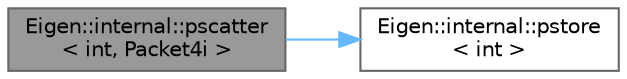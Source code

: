 digraph "Eigen::internal::pscatter&lt; int, Packet4i &gt;"
{
 // LATEX_PDF_SIZE
  bgcolor="transparent";
  edge [fontname=Helvetica,fontsize=10,labelfontname=Helvetica,labelfontsize=10];
  node [fontname=Helvetica,fontsize=10,shape=box,height=0.2,width=0.4];
  rankdir="LR";
  Node1 [id="Node000001",label="Eigen::internal::pscatter\l\< int, Packet4i \>",height=0.2,width=0.4,color="gray40", fillcolor="grey60", style="filled", fontcolor="black",tooltip=" "];
  Node1 -> Node2 [id="edge2_Node000001_Node000002",color="steelblue1",style="solid",tooltip=" "];
  Node2 [id="Node000002",label="Eigen::internal::pstore\l\< int \>",height=0.2,width=0.4,color="grey40", fillcolor="white", style="filled",URL="$namespace_eigen_1_1internal.html#a69543ee212c1a509337b1146984e5acc",tooltip=" "];
}
